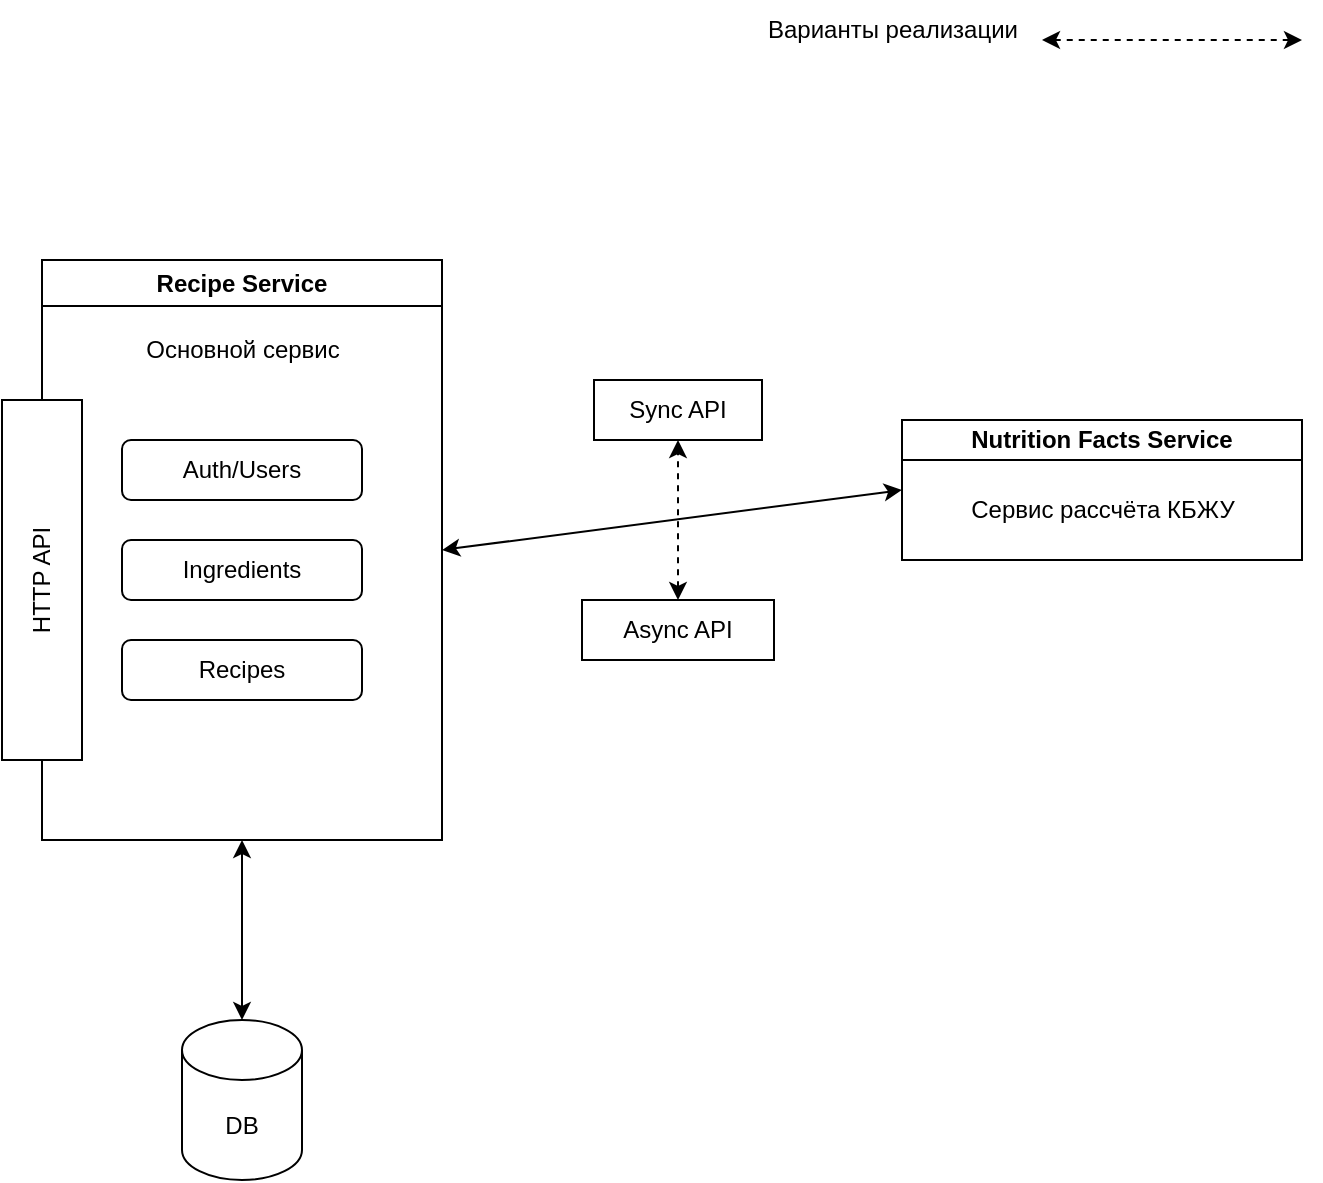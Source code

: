 <mxfile version="20.6.0" type="github" pages="2">
  <diagram id="cWatpwFgfGaCA5KoiCDR" name="mono+1 service">
    <mxGraphModel dx="1322" dy="802" grid="1" gridSize="10" guides="1" tooltips="1" connect="1" arrows="1" fold="1" page="1" pageScale="1" pageWidth="827" pageHeight="1169" math="0" shadow="0">
      <root>
        <mxCell id="0" />
        <mxCell id="1" parent="0" />
        <mxCell id="zBDpti_sJ0VT9x6ZEbQ_-1" value="Nutrition Facts Service" style="swimlane;whiteSpace=wrap;html=1;startSize=20;" parent="1" vertex="1">
          <mxGeometry x="580" y="210" width="200" height="70" as="geometry">
            <mxRectangle x="570" y="120" width="170" height="30" as="alternateBounds" />
          </mxGeometry>
        </mxCell>
        <mxCell id="zBDpti_sJ0VT9x6ZEbQ_-2" value="Сервис рассчёта КБЖУ" style="text;html=1;align=center;verticalAlign=middle;resizable=0;points=[];autosize=1;strokeColor=none;fillColor=none;" parent="zBDpti_sJ0VT9x6ZEbQ_-1" vertex="1">
          <mxGeometry x="20" y="30" width="160" height="30" as="geometry" />
        </mxCell>
        <mxCell id="zBDpti_sJ0VT9x6ZEbQ_-3" value="Recipe Service" style="swimlane;whiteSpace=wrap;html=1;" parent="1" vertex="1">
          <mxGeometry x="150" y="130" width="200" height="290" as="geometry" />
        </mxCell>
        <mxCell id="zBDpti_sJ0VT9x6ZEbQ_-4" value="Основной сервис" style="text;html=1;align=center;verticalAlign=middle;resizable=0;points=[];autosize=1;strokeColor=none;fillColor=none;" parent="zBDpti_sJ0VT9x6ZEbQ_-3" vertex="1">
          <mxGeometry x="40" y="30" width="120" height="30" as="geometry" />
        </mxCell>
        <mxCell id="zBDpti_sJ0VT9x6ZEbQ_-8" value="Auth/Users" style="rounded=1;whiteSpace=wrap;html=1;" parent="zBDpti_sJ0VT9x6ZEbQ_-3" vertex="1">
          <mxGeometry x="40" y="90" width="120" height="30" as="geometry" />
        </mxCell>
        <mxCell id="zBDpti_sJ0VT9x6ZEbQ_-9" value="Ingredients" style="rounded=1;whiteSpace=wrap;html=1;" parent="zBDpti_sJ0VT9x6ZEbQ_-3" vertex="1">
          <mxGeometry x="40" y="140" width="120" height="30" as="geometry" />
        </mxCell>
        <mxCell id="zBDpti_sJ0VT9x6ZEbQ_-10" value="Recipes" style="rounded=1;whiteSpace=wrap;html=1;" parent="zBDpti_sJ0VT9x6ZEbQ_-3" vertex="1">
          <mxGeometry x="40" y="190" width="120" height="30" as="geometry" />
        </mxCell>
        <mxCell id="zBDpti_sJ0VT9x6ZEbQ_-5" value="DB" style="shape=cylinder3;whiteSpace=wrap;html=1;boundedLbl=1;backgroundOutline=1;size=15;" parent="1" vertex="1">
          <mxGeometry x="220" y="510" width="60" height="80" as="geometry" />
        </mxCell>
        <mxCell id="zBDpti_sJ0VT9x6ZEbQ_-6" value="" style="endArrow=classic;startArrow=classic;html=1;rounded=0;exitX=0.5;exitY=0;exitDx=0;exitDy=0;exitPerimeter=0;entryX=0.5;entryY=1;entryDx=0;entryDy=0;" parent="1" source="zBDpti_sJ0VT9x6ZEbQ_-5" target="zBDpti_sJ0VT9x6ZEbQ_-3" edge="1">
          <mxGeometry width="50" height="50" relative="1" as="geometry">
            <mxPoint x="370" y="430" as="sourcePoint" />
            <mxPoint x="420" y="380" as="targetPoint" />
          </mxGeometry>
        </mxCell>
        <mxCell id="zBDpti_sJ0VT9x6ZEbQ_-12" value="HTTP API" style="whiteSpace=wrap;html=1;horizontal=0;" parent="1" vertex="1">
          <mxGeometry x="130" y="200" width="40" height="180" as="geometry" />
        </mxCell>
        <mxCell id="zBDpti_sJ0VT9x6ZEbQ_-13" value="" style="endArrow=classic;startArrow=classic;html=1;rounded=0;dashed=1;" parent="1" edge="1">
          <mxGeometry width="50" height="50" relative="1" as="geometry">
            <mxPoint x="650" y="20" as="sourcePoint" />
            <mxPoint x="780" y="20" as="targetPoint" />
          </mxGeometry>
        </mxCell>
        <mxCell id="zBDpti_sJ0VT9x6ZEbQ_-14" value="Варианты реализации" style="text;html=1;align=center;verticalAlign=middle;resizable=0;points=[];autosize=1;strokeColor=none;fillColor=none;" parent="1" vertex="1">
          <mxGeometry x="500" width="150" height="30" as="geometry" />
        </mxCell>
        <mxCell id="zBDpti_sJ0VT9x6ZEbQ_-20" value="Sync API" style="rounded=0;whiteSpace=wrap;html=1;fillColor=none;" parent="1" vertex="1">
          <mxGeometry x="426" y="190" width="84" height="30" as="geometry" />
        </mxCell>
        <mxCell id="zBDpti_sJ0VT9x6ZEbQ_-21" value="Async API" style="rounded=0;whiteSpace=wrap;html=1;fillColor=none;" parent="1" vertex="1">
          <mxGeometry x="420" y="300" width="96" height="30" as="geometry" />
        </mxCell>
        <mxCell id="zBDpti_sJ0VT9x6ZEbQ_-23" value="" style="endArrow=classic;startArrow=classic;html=1;rounded=0;dashed=1;entryX=0.5;entryY=1;entryDx=0;entryDy=0;exitX=0.5;exitY=0;exitDx=0;exitDy=0;" parent="1" source="zBDpti_sJ0VT9x6ZEbQ_-21" target="zBDpti_sJ0VT9x6ZEbQ_-20" edge="1">
          <mxGeometry width="50" height="50" relative="1" as="geometry">
            <mxPoint x="280" y="340" as="sourcePoint" />
            <mxPoint x="330" y="290" as="targetPoint" />
          </mxGeometry>
        </mxCell>
        <mxCell id="zBDpti_sJ0VT9x6ZEbQ_-24" value="" style="endArrow=classic;startArrow=classic;html=1;rounded=0;entryX=0;entryY=0.5;entryDx=0;entryDy=0;exitX=1;exitY=0.5;exitDx=0;exitDy=0;" parent="1" source="zBDpti_sJ0VT9x6ZEbQ_-3" target="zBDpti_sJ0VT9x6ZEbQ_-1" edge="1">
          <mxGeometry width="50" height="50" relative="1" as="geometry">
            <mxPoint x="280" y="340" as="sourcePoint" />
            <mxPoint x="330" y="290" as="targetPoint" />
          </mxGeometry>
        </mxCell>
      </root>
    </mxGraphModel>
  </diagram>
  <diagram id="CJDzfcEAW3a94lBmLpoj" name="(micro)service">
    <mxGraphModel dx="1322" dy="802" grid="1" gridSize="10" guides="1" tooltips="1" connect="1" arrows="1" fold="1" page="1" pageScale="1" pageWidth="1169" pageHeight="827" math="0" shadow="0">
      <root>
        <mxCell id="0" />
        <mxCell id="1" parent="0" />
        <mxCell id="39QdA14apApRqSJCKbdf-1" value="Nutrition Facts Service" style="swimlane;whiteSpace=wrap;html=1;startSize=20;" parent="1" vertex="1">
          <mxGeometry x="445" y="400" width="230" height="56" as="geometry">
            <mxRectangle x="570" y="120" width="170" height="30" as="alternateBounds" />
          </mxGeometry>
        </mxCell>
        <mxCell id="39QdA14apApRqSJCKbdf-2" value="Сервис рассчёта КБЖУ" style="text;html=1;align=center;verticalAlign=middle;resizable=0;points=[];autosize=1;strokeColor=none;fillColor=none;" parent="39QdA14apApRqSJCKbdf-1" vertex="1">
          <mxGeometry x="33.75" y="26" width="160" height="30" as="geometry" />
        </mxCell>
        <mxCell id="39QdA14apApRqSJCKbdf-3" value="Recipe Service" style="swimlane;whiteSpace=wrap;html=1;startSize=20;" parent="1" vertex="1">
          <mxGeometry x="445" y="320" width="230" height="56" as="geometry">
            <mxRectangle x="570" y="120" width="170" height="30" as="alternateBounds" />
          </mxGeometry>
        </mxCell>
        <mxCell id="39QdA14apApRqSJCKbdf-4" value="Сервис для работы с рецептами" style="text;html=1;align=center;verticalAlign=middle;resizable=0;points=[];autosize=1;strokeColor=none;fillColor=none;" parent="39QdA14apApRqSJCKbdf-3" vertex="1">
          <mxGeometry x="2.5" y="26" width="210" height="30" as="geometry" />
        </mxCell>
        <mxCell id="39QdA14apApRqSJCKbdf-6" value="Ingredients Service" style="swimlane;whiteSpace=wrap;html=1;startSize=20;" parent="1" vertex="1">
          <mxGeometry x="445" y="240" width="230" height="56" as="geometry">
            <mxRectangle x="570" y="120" width="170" height="30" as="alternateBounds" />
          </mxGeometry>
        </mxCell>
        <mxCell id="39QdA14apApRqSJCKbdf-7" value="Сервис для работы с ингредиентами" style="text;html=1;align=center;verticalAlign=middle;resizable=0;points=[];autosize=1;strokeColor=none;fillColor=none;" parent="39QdA14apApRqSJCKbdf-6" vertex="1">
          <mxGeometry x="-2.5" y="26" width="230" height="30" as="geometry" />
        </mxCell>
        <mxCell id="39QdA14apApRqSJCKbdf-9" value="User Service" style="swimlane;whiteSpace=wrap;html=1;startSize=20;" parent="1" vertex="1">
          <mxGeometry x="445" y="164" width="227.5" height="56" as="geometry">
            <mxRectangle x="570" y="120" width="170" height="30" as="alternateBounds" />
          </mxGeometry>
        </mxCell>
        <mxCell id="39QdA14apApRqSJCKbdf-10" value="Сервис для работы с пользователями" style="text;html=1;align=center;verticalAlign=middle;resizable=0;points=[];autosize=1;strokeColor=none;fillColor=none;" parent="39QdA14apApRqSJCKbdf-9" vertex="1">
          <mxGeometry x="-5" y="26" width="240" height="30" as="geometry" />
        </mxCell>
        <mxCell id="39QdA14apApRqSJCKbdf-14" value="API Gateway" style="swimlane;whiteSpace=wrap;html=1;fillColor=none;" parent="1" vertex="1">
          <mxGeometry x="120" y="220" width="120" height="200" as="geometry" />
        </mxCell>
        <mxCell id="39QdA14apApRqSJCKbdf-18" value="HTTP API" style="rounded=0;whiteSpace=wrap;html=1;verticalAlign=middle;horizontal=0;" parent="1" vertex="1">
          <mxGeometry x="100" y="260" width="40" height="140" as="geometry" />
        </mxCell>
        <mxCell id="39QdA14apApRqSJCKbdf-21" value="Message Broker" style="rounded=0;whiteSpace=wrap;html=1;fillColor=none;verticalAlign=middle;horizontal=0;" parent="1" vertex="1">
          <mxGeometry x="310" y="160" width="50" height="320" as="geometry" />
        </mxCell>
        <mxCell id="39QdA14apApRqSJCKbdf-22" value="" style="endArrow=classic;startArrow=classic;html=1;rounded=0;exitX=1;exitY=0.5;exitDx=0;exitDy=0;entryX=0;entryY=0.5;entryDx=0;entryDy=0;" parent="1" source="39QdA14apApRqSJCKbdf-14" target="39QdA14apApRqSJCKbdf-21" edge="1">
          <mxGeometry width="50" height="50" relative="1" as="geometry">
            <mxPoint x="490" y="440" as="sourcePoint" />
            <mxPoint x="540" y="390" as="targetPoint" />
          </mxGeometry>
        </mxCell>
        <mxCell id="39QdA14apApRqSJCKbdf-25" value="" style="endArrow=classic;startArrow=classic;html=1;rounded=0;entryX=-0.002;entryY=0.25;entryDx=0;entryDy=0;entryPerimeter=0;exitX=1;exitY=0.117;exitDx=0;exitDy=0;exitPerimeter=0;" parent="1" source="39QdA14apApRqSJCKbdf-21" target="39QdA14apApRqSJCKbdf-10" edge="1">
          <mxGeometry width="50" height="50" relative="1" as="geometry">
            <mxPoint x="490" y="440" as="sourcePoint" />
            <mxPoint x="540" y="390" as="targetPoint" />
          </mxGeometry>
        </mxCell>
        <mxCell id="39QdA14apApRqSJCKbdf-26" value="" style="endArrow=classic;startArrow=classic;html=1;rounded=0;entryX=0.004;entryY=0.3;entryDx=0;entryDy=0;entryPerimeter=0;exitX=1.06;exitY=0.359;exitDx=0;exitDy=0;exitPerimeter=0;" parent="1" source="39QdA14apApRqSJCKbdf-21" target="39QdA14apApRqSJCKbdf-7" edge="1">
          <mxGeometry width="50" height="50" relative="1" as="geometry">
            <mxPoint x="490" y="440" as="sourcePoint" />
            <mxPoint x="540" y="390" as="targetPoint" />
          </mxGeometry>
        </mxCell>
        <mxCell id="39QdA14apApRqSJCKbdf-27" value="" style="endArrow=classic;startArrow=classic;html=1;rounded=0;entryX=0;entryY=0.5;entryDx=0;entryDy=0;exitX=0.98;exitY=0.588;exitDx=0;exitDy=0;exitPerimeter=0;" parent="1" source="39QdA14apApRqSJCKbdf-21" target="39QdA14apApRqSJCKbdf-3" edge="1">
          <mxGeometry width="50" height="50" relative="1" as="geometry">
            <mxPoint x="490" y="440" as="sourcePoint" />
            <mxPoint x="540" y="390" as="targetPoint" />
          </mxGeometry>
        </mxCell>
        <mxCell id="39QdA14apApRqSJCKbdf-28" value="" style="endArrow=classic;startArrow=classic;html=1;rounded=0;" parent="1" edge="1">
          <mxGeometry width="50" height="50" relative="1" as="geometry">
            <mxPoint x="360" y="430" as="sourcePoint" />
            <mxPoint x="440" y="430" as="targetPoint" />
          </mxGeometry>
        </mxCell>
        <mxCell id="39QdA14apApRqSJCKbdf-29" value="User DB" style="shape=cylinder3;whiteSpace=wrap;html=1;boundedLbl=1;backgroundOutline=1;size=15;fillColor=none;" parent="1" vertex="1">
          <mxGeometry x="760" y="164" width="100" height="52" as="geometry" />
        </mxCell>
        <mxCell id="39QdA14apApRqSJCKbdf-30" value="Ingredients DB" style="shape=cylinder3;whiteSpace=wrap;html=1;boundedLbl=1;backgroundOutline=1;size=15;fillColor=none;" parent="1" vertex="1">
          <mxGeometry x="760" y="238" width="100" height="58" as="geometry" />
        </mxCell>
        <mxCell id="39QdA14apApRqSJCKbdf-31" value="Recipe DB" style="shape=cylinder3;whiteSpace=wrap;html=1;boundedLbl=1;backgroundOutline=1;size=15;fillColor=none;" parent="1" vertex="1">
          <mxGeometry x="760" y="322" width="100" height="52" as="geometry" />
        </mxCell>
        <mxCell id="39QdA14apApRqSJCKbdf-32" value="" style="endArrow=classic;startArrow=classic;html=1;rounded=0;entryX=0;entryY=0.5;entryDx=0;entryDy=0;entryPerimeter=0;exitX=0.959;exitY=-0.031;exitDx=0;exitDy=0;exitPerimeter=0;" parent="1" source="39QdA14apApRqSJCKbdf-10" target="39QdA14apApRqSJCKbdf-29" edge="1">
          <mxGeometry width="50" height="50" relative="1" as="geometry">
            <mxPoint x="610" y="370" as="sourcePoint" />
            <mxPoint x="660" y="320" as="targetPoint" />
          </mxGeometry>
        </mxCell>
        <mxCell id="39QdA14apApRqSJCKbdf-33" value="" style="endArrow=classic;startArrow=classic;html=1;rounded=0;entryX=0;entryY=0.5;entryDx=0;entryDy=0;entryPerimeter=0;exitX=1;exitY=0.5;exitDx=0;exitDy=0;" parent="1" source="39QdA14apApRqSJCKbdf-6" target="39QdA14apApRqSJCKbdf-30" edge="1">
          <mxGeometry width="50" height="50" relative="1" as="geometry">
            <mxPoint x="610" y="370" as="sourcePoint" />
            <mxPoint x="660" y="320" as="targetPoint" />
          </mxGeometry>
        </mxCell>
        <mxCell id="39QdA14apApRqSJCKbdf-34" value="" style="endArrow=classic;startArrow=classic;html=1;rounded=0;entryX=0;entryY=0.5;entryDx=0;entryDy=0;entryPerimeter=0;exitX=1;exitY=0.5;exitDx=0;exitDy=0;" parent="1" source="39QdA14apApRqSJCKbdf-3" target="39QdA14apApRqSJCKbdf-31" edge="1">
          <mxGeometry width="50" height="50" relative="1" as="geometry">
            <mxPoint x="610" y="370" as="sourcePoint" />
            <mxPoint x="660" y="320" as="targetPoint" />
          </mxGeometry>
        </mxCell>
      </root>
    </mxGraphModel>
  </diagram>
</mxfile>
